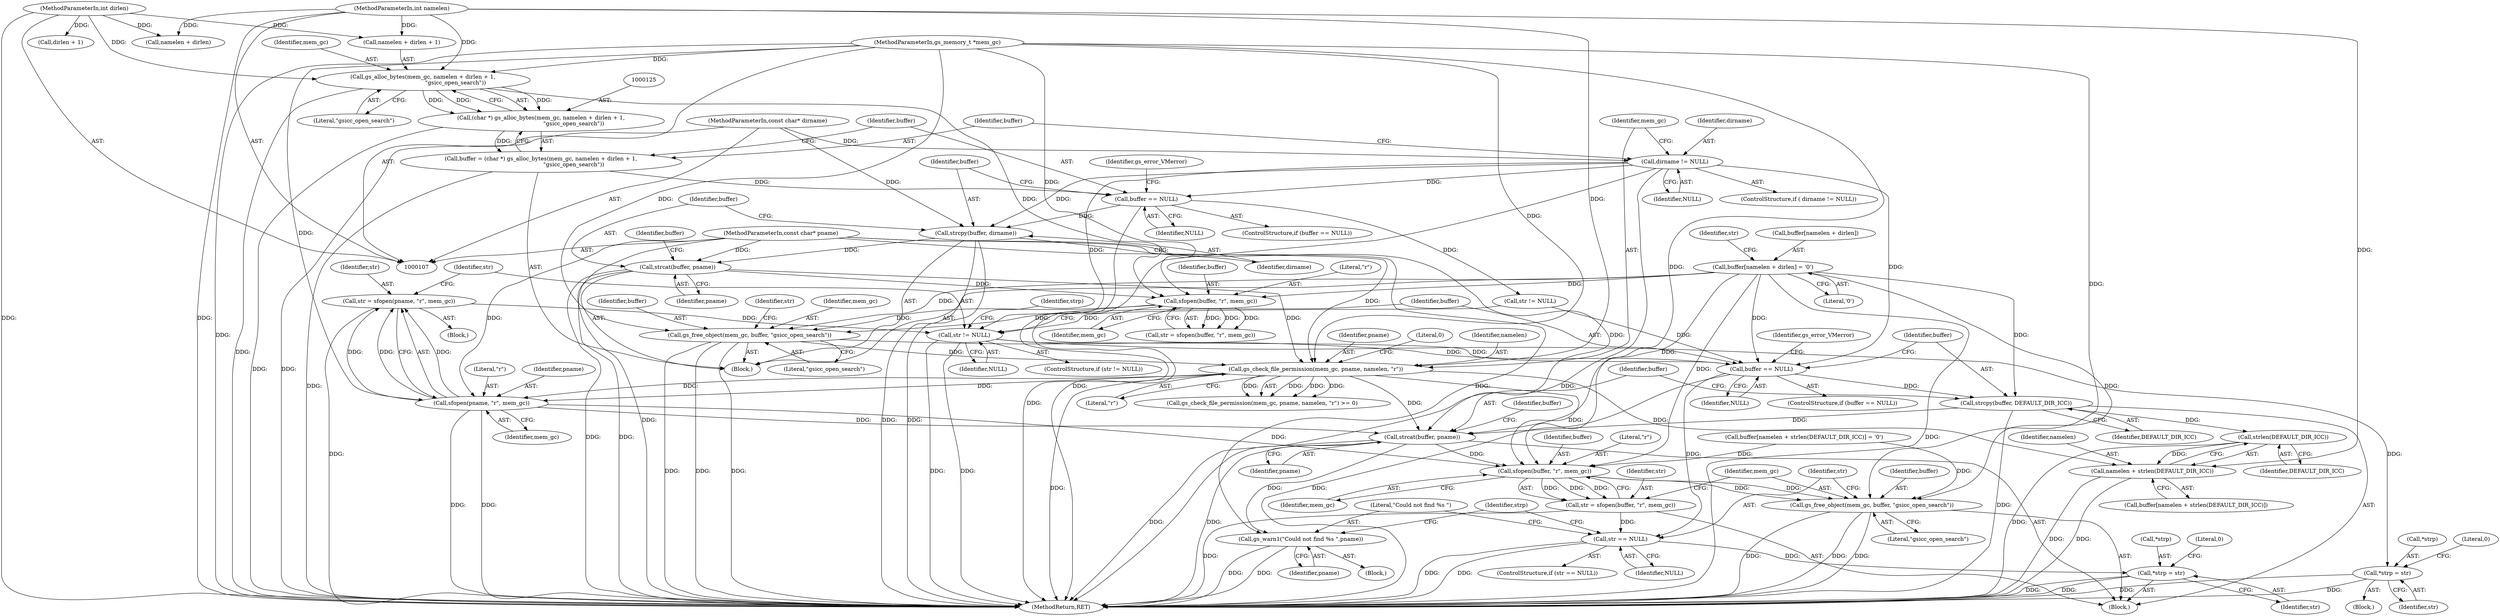 digraph "0_ghostscript_6d444c273da5499a4cd72f21cb6d4c9a5256807d@API" {
"1000183" [label="(Call,str = sfopen(pname, \"r\", mem_gc))"];
"1000185" [label="(Call,sfopen(pname, \"r\", mem_gc))"];
"1000176" [label="(Call,gs_check_file_permission(mem_gc, pname, namelen, \"r\"))"];
"1000159" [label="(Call,gs_free_object(mem_gc, buffer, \"gsicc_open_search\"))"];
"1000155" [label="(Call,sfopen(buffer, \"r\", mem_gc))"];
"1000143" [label="(Call,strcat(buffer, pname))"];
"1000140" [label="(Call,strcpy(buffer, dirname))"];
"1000135" [label="(Call,buffer == NULL)"];
"1000122" [label="(Call,buffer = (char *) gs_alloc_bytes(mem_gc, namelen + dirlen + 1,\n                                     \"gsicc_open_search\"))"];
"1000124" [label="(Call,(char *) gs_alloc_bytes(mem_gc, namelen + dirlen + 1,\n                                     \"gsicc_open_search\"))"];
"1000126" [label="(Call,gs_alloc_bytes(mem_gc, namelen + dirlen + 1,\n                                     \"gsicc_open_search\"))"];
"1000110" [label="(MethodParameterIn,gs_memory_t *mem_gc)"];
"1000109" [label="(MethodParameterIn,int namelen)"];
"1000112" [label="(MethodParameterIn,int dirlen)"];
"1000118" [label="(Call,dirname != NULL)"];
"1000111" [label="(MethodParameterIn,const char* dirname)"];
"1000108" [label="(MethodParameterIn,const char* pname)"];
"1000146" [label="(Call,buffer[namelen + dirlen] = '\0')"];
"1000190" [label="(Call,str != NULL)"];
"1000194" [label="(Call,*strp = str)"];
"1000201" [label="(Call,buffer == NULL)"];
"1000206" [label="(Call,strcpy(buffer, DEFAULT_DIR_ICC))"];
"1000209" [label="(Call,strcat(buffer, pname))"];
"1000222" [label="(Call,sfopen(buffer, \"r\", mem_gc))"];
"1000220" [label="(Call,str = sfopen(buffer, \"r\", mem_gc))"];
"1000231" [label="(Call,str == NULL)"];
"1000238" [label="(Call,*strp = str)"];
"1000226" [label="(Call,gs_free_object(mem_gc, buffer, \"gsicc_open_search\"))"];
"1000235" [label="(Call,gs_warn1(\"Could not find %s \",pname))"];
"1000217" [label="(Call,strlen(DEFAULT_DIR_ICC))"];
"1000215" [label="(Call,namelen + strlen(DEFAULT_DIR_ICC))"];
"1000161" [label="(Identifier,buffer)"];
"1000191" [label="(Identifier,str)"];
"1000149" [label="(Call,namelen + dirlen)"];
"1000217" [label="(Call,strlen(DEFAULT_DIR_ICC))"];
"1000153" [label="(Call,str = sfopen(buffer, \"r\", mem_gc))"];
"1000180" [label="(Literal,\"r\")"];
"1000194" [label="(Call,*strp = str)"];
"1000176" [label="(Call,gs_check_file_permission(mem_gc, pname, namelen, \"r\"))"];
"1000146" [label="(Call,buffer[namelen + dirlen] = '\0')"];
"1000144" [label="(Identifier,buffer)"];
"1000228" [label="(Identifier,buffer)"];
"1000145" [label="(Identifier,pname)"];
"1000154" [label="(Identifier,str)"];
"1000181" [label="(Literal,0)"];
"1000190" [label="(Call,str != NULL)"];
"1000126" [label="(Call,gs_alloc_bytes(mem_gc, namelen + dirlen + 1,\n                                     \"gsicc_open_search\"))"];
"1000119" [label="(Identifier,dirname)"];
"1000147" [label="(Call,buffer[namelen + dirlen])"];
"1000237" [label="(Identifier,pname)"];
"1000121" [label="(Block,)"];
"1000206" [label="(Call,strcpy(buffer, DEFAULT_DIR_ICC))"];
"1000139" [label="(Identifier,gs_error_VMerror)"];
"1000133" [label="(Literal,\"gsicc_open_search\")"];
"1000213" [label="(Call,buffer[namelen + strlen(DEFAULT_DIR_ICC)])"];
"1000137" [label="(Identifier,NULL)"];
"1000227" [label="(Identifier,mem_gc)"];
"1000238" [label="(Call,*strp = str)"];
"1000165" [label="(Identifier,str)"];
"1000159" [label="(Call,gs_free_object(mem_gc, buffer, \"gsicc_open_search\"))"];
"1000239" [label="(Call,*strp)"];
"1000183" [label="(Call,str = sfopen(pname, \"r\", mem_gc))"];
"1000244" [label="(MethodReturn,RET)"];
"1000141" [label="(Identifier,buffer)"];
"1000202" [label="(Identifier,buffer)"];
"1000193" [label="(Block,)"];
"1000216" [label="(Identifier,namelen)"];
"1000156" [label="(Identifier,buffer)"];
"1000177" [label="(Identifier,mem_gc)"];
"1000127" [label="(Identifier,mem_gc)"];
"1000224" [label="(Literal,\"r\")"];
"1000207" [label="(Identifier,buffer)"];
"1000188" [label="(Identifier,mem_gc)"];
"1000124" [label="(Call,(char *) gs_alloc_bytes(mem_gc, namelen + dirlen + 1,\n                                     \"gsicc_open_search\"))"];
"1000199" [label="(Literal,0)"];
"1000192" [label="(Identifier,NULL)"];
"1000226" [label="(Call,gs_free_object(mem_gc, buffer, \"gsicc_open_search\"))"];
"1000185" [label="(Call,sfopen(pname, \"r\", mem_gc))"];
"1000120" [label="(Identifier,NULL)"];
"1000208" [label="(Identifier,DEFAULT_DIR_ICC)"];
"1000215" [label="(Call,namelen + strlen(DEFAULT_DIR_ICC))"];
"1000230" [label="(ControlStructure,if (str == NULL))"];
"1000243" [label="(Literal,0)"];
"1000175" [label="(Call,gs_check_file_permission(mem_gc, pname, namelen, \"r\") >= 0)"];
"1000212" [label="(Call,buffer[namelen + strlen(DEFAULT_DIR_ICC)] = '\0')"];
"1000196" [label="(Identifier,strp)"];
"1000225" [label="(Identifier,mem_gc)"];
"1000160" [label="(Identifier,mem_gc)"];
"1000195" [label="(Call,*strp)"];
"1000234" [label="(Block,)"];
"1000182" [label="(Block,)"];
"1000223" [label="(Identifier,buffer)"];
"1000218" [label="(Identifier,DEFAULT_DIR_ICC)"];
"1000122" [label="(Call,buffer = (char *) gs_alloc_bytes(mem_gc, namelen + dirlen + 1,\n                                     \"gsicc_open_search\"))"];
"1000179" [label="(Identifier,namelen)"];
"1000189" [label="(ControlStructure,if (str != NULL))"];
"1000214" [label="(Identifier,buffer)"];
"1000241" [label="(Identifier,str)"];
"1000205" [label="(Identifier,gs_error_VMerror)"];
"1000221" [label="(Identifier,str)"];
"1000240" [label="(Identifier,strp)"];
"1000110" [label="(MethodParameterIn,gs_memory_t *mem_gc)"];
"1000187" [label="(Literal,\"r\")"];
"1000109" [label="(MethodParameterIn,int namelen)"];
"1000162" [label="(Literal,\"gsicc_open_search\")"];
"1000148" [label="(Identifier,buffer)"];
"1000184" [label="(Identifier,str)"];
"1000211" [label="(Identifier,pname)"];
"1000231" [label="(Call,str == NULL)"];
"1000142" [label="(Identifier,dirname)"];
"1000117" [label="(ControlStructure,if ( dirname != NULL))"];
"1000233" [label="(Identifier,NULL)"];
"1000143" [label="(Call,strcat(buffer, pname))"];
"1000128" [label="(Call,namelen + dirlen + 1)"];
"1000235" [label="(Call,gs_warn1(\"Could not find %s \",pname))"];
"1000186" [label="(Identifier,pname)"];
"1000135" [label="(Call,buffer == NULL)"];
"1000232" [label="(Identifier,str)"];
"1000197" [label="(Identifier,str)"];
"1000164" [label="(Call,str != NULL)"];
"1000210" [label="(Identifier,buffer)"];
"1000229" [label="(Literal,\"gsicc_open_search\")"];
"1000155" [label="(Call,sfopen(buffer, \"r\", mem_gc))"];
"1000203" [label="(Identifier,NULL)"];
"1000201" [label="(Call,buffer == NULL)"];
"1000236" [label="(Literal,\"Could not find %s \")"];
"1000157" [label="(Literal,\"r\")"];
"1000123" [label="(Identifier,buffer)"];
"1000136" [label="(Identifier,buffer)"];
"1000112" [label="(MethodParameterIn,int dirlen)"];
"1000114" [label="(Block,)"];
"1000220" [label="(Call,str = sfopen(buffer, \"r\", mem_gc))"];
"1000158" [label="(Identifier,mem_gc)"];
"1000200" [label="(ControlStructure,if (buffer == NULL))"];
"1000152" [label="(Literal,'\0')"];
"1000209" [label="(Call,strcat(buffer, pname))"];
"1000222" [label="(Call,sfopen(buffer, \"r\", mem_gc))"];
"1000178" [label="(Identifier,pname)"];
"1000130" [label="(Call,dirlen + 1)"];
"1000108" [label="(MethodParameterIn,const char* pname)"];
"1000140" [label="(Call,strcpy(buffer, dirname))"];
"1000134" [label="(ControlStructure,if (buffer == NULL))"];
"1000111" [label="(MethodParameterIn,const char* dirname)"];
"1000118" [label="(Call,dirname != NULL)"];
"1000183" -> "1000182"  [label="AST: "];
"1000183" -> "1000185"  [label="CFG: "];
"1000184" -> "1000183"  [label="AST: "];
"1000185" -> "1000183"  [label="AST: "];
"1000191" -> "1000183"  [label="CFG: "];
"1000183" -> "1000244"  [label="DDG: "];
"1000185" -> "1000183"  [label="DDG: "];
"1000185" -> "1000183"  [label="DDG: "];
"1000185" -> "1000183"  [label="DDG: "];
"1000183" -> "1000190"  [label="DDG: "];
"1000185" -> "1000188"  [label="CFG: "];
"1000186" -> "1000185"  [label="AST: "];
"1000187" -> "1000185"  [label="AST: "];
"1000188" -> "1000185"  [label="AST: "];
"1000185" -> "1000244"  [label="DDG: "];
"1000185" -> "1000244"  [label="DDG: "];
"1000176" -> "1000185"  [label="DDG: "];
"1000176" -> "1000185"  [label="DDG: "];
"1000108" -> "1000185"  [label="DDG: "];
"1000110" -> "1000185"  [label="DDG: "];
"1000185" -> "1000209"  [label="DDG: "];
"1000185" -> "1000222"  [label="DDG: "];
"1000176" -> "1000175"  [label="AST: "];
"1000176" -> "1000180"  [label="CFG: "];
"1000177" -> "1000176"  [label="AST: "];
"1000178" -> "1000176"  [label="AST: "];
"1000179" -> "1000176"  [label="AST: "];
"1000180" -> "1000176"  [label="AST: "];
"1000181" -> "1000176"  [label="CFG: "];
"1000176" -> "1000244"  [label="DDG: "];
"1000176" -> "1000175"  [label="DDG: "];
"1000176" -> "1000175"  [label="DDG: "];
"1000176" -> "1000175"  [label="DDG: "];
"1000176" -> "1000175"  [label="DDG: "];
"1000159" -> "1000176"  [label="DDG: "];
"1000110" -> "1000176"  [label="DDG: "];
"1000143" -> "1000176"  [label="DDG: "];
"1000108" -> "1000176"  [label="DDG: "];
"1000109" -> "1000176"  [label="DDG: "];
"1000176" -> "1000209"  [label="DDG: "];
"1000176" -> "1000215"  [label="DDG: "];
"1000176" -> "1000222"  [label="DDG: "];
"1000159" -> "1000121"  [label="AST: "];
"1000159" -> "1000162"  [label="CFG: "];
"1000160" -> "1000159"  [label="AST: "];
"1000161" -> "1000159"  [label="AST: "];
"1000162" -> "1000159"  [label="AST: "];
"1000165" -> "1000159"  [label="CFG: "];
"1000159" -> "1000244"  [label="DDG: "];
"1000159" -> "1000244"  [label="DDG: "];
"1000159" -> "1000244"  [label="DDG: "];
"1000155" -> "1000159"  [label="DDG: "];
"1000155" -> "1000159"  [label="DDG: "];
"1000110" -> "1000159"  [label="DDG: "];
"1000146" -> "1000159"  [label="DDG: "];
"1000159" -> "1000201"  [label="DDG: "];
"1000155" -> "1000153"  [label="AST: "];
"1000155" -> "1000158"  [label="CFG: "];
"1000156" -> "1000155"  [label="AST: "];
"1000157" -> "1000155"  [label="AST: "];
"1000158" -> "1000155"  [label="AST: "];
"1000153" -> "1000155"  [label="CFG: "];
"1000155" -> "1000153"  [label="DDG: "];
"1000155" -> "1000153"  [label="DDG: "];
"1000155" -> "1000153"  [label="DDG: "];
"1000143" -> "1000155"  [label="DDG: "];
"1000146" -> "1000155"  [label="DDG: "];
"1000126" -> "1000155"  [label="DDG: "];
"1000110" -> "1000155"  [label="DDG: "];
"1000143" -> "1000121"  [label="AST: "];
"1000143" -> "1000145"  [label="CFG: "];
"1000144" -> "1000143"  [label="AST: "];
"1000145" -> "1000143"  [label="AST: "];
"1000148" -> "1000143"  [label="CFG: "];
"1000143" -> "1000244"  [label="DDG: "];
"1000143" -> "1000244"  [label="DDG: "];
"1000140" -> "1000143"  [label="DDG: "];
"1000108" -> "1000143"  [label="DDG: "];
"1000140" -> "1000121"  [label="AST: "];
"1000140" -> "1000142"  [label="CFG: "];
"1000141" -> "1000140"  [label="AST: "];
"1000142" -> "1000140"  [label="AST: "];
"1000144" -> "1000140"  [label="CFG: "];
"1000140" -> "1000244"  [label="DDG: "];
"1000140" -> "1000244"  [label="DDG: "];
"1000135" -> "1000140"  [label="DDG: "];
"1000118" -> "1000140"  [label="DDG: "];
"1000111" -> "1000140"  [label="DDG: "];
"1000135" -> "1000134"  [label="AST: "];
"1000135" -> "1000137"  [label="CFG: "];
"1000136" -> "1000135"  [label="AST: "];
"1000137" -> "1000135"  [label="AST: "];
"1000139" -> "1000135"  [label="CFG: "];
"1000141" -> "1000135"  [label="CFG: "];
"1000135" -> "1000244"  [label="DDG: "];
"1000122" -> "1000135"  [label="DDG: "];
"1000118" -> "1000135"  [label="DDG: "];
"1000135" -> "1000164"  [label="DDG: "];
"1000122" -> "1000121"  [label="AST: "];
"1000122" -> "1000124"  [label="CFG: "];
"1000123" -> "1000122"  [label="AST: "];
"1000124" -> "1000122"  [label="AST: "];
"1000136" -> "1000122"  [label="CFG: "];
"1000122" -> "1000244"  [label="DDG: "];
"1000124" -> "1000122"  [label="DDG: "];
"1000124" -> "1000126"  [label="CFG: "];
"1000125" -> "1000124"  [label="AST: "];
"1000126" -> "1000124"  [label="AST: "];
"1000124" -> "1000244"  [label="DDG: "];
"1000126" -> "1000124"  [label="DDG: "];
"1000126" -> "1000124"  [label="DDG: "];
"1000126" -> "1000124"  [label="DDG: "];
"1000126" -> "1000133"  [label="CFG: "];
"1000127" -> "1000126"  [label="AST: "];
"1000128" -> "1000126"  [label="AST: "];
"1000133" -> "1000126"  [label="AST: "];
"1000126" -> "1000244"  [label="DDG: "];
"1000110" -> "1000126"  [label="DDG: "];
"1000109" -> "1000126"  [label="DDG: "];
"1000112" -> "1000126"  [label="DDG: "];
"1000110" -> "1000107"  [label="AST: "];
"1000110" -> "1000244"  [label="DDG: "];
"1000110" -> "1000222"  [label="DDG: "];
"1000110" -> "1000226"  [label="DDG: "];
"1000109" -> "1000107"  [label="AST: "];
"1000109" -> "1000244"  [label="DDG: "];
"1000109" -> "1000128"  [label="DDG: "];
"1000109" -> "1000149"  [label="DDG: "];
"1000109" -> "1000215"  [label="DDG: "];
"1000112" -> "1000107"  [label="AST: "];
"1000112" -> "1000244"  [label="DDG: "];
"1000112" -> "1000128"  [label="DDG: "];
"1000112" -> "1000130"  [label="DDG: "];
"1000112" -> "1000149"  [label="DDG: "];
"1000118" -> "1000117"  [label="AST: "];
"1000118" -> "1000120"  [label="CFG: "];
"1000119" -> "1000118"  [label="AST: "];
"1000120" -> "1000118"  [label="AST: "];
"1000123" -> "1000118"  [label="CFG: "];
"1000177" -> "1000118"  [label="CFG: "];
"1000118" -> "1000244"  [label="DDG: "];
"1000118" -> "1000244"  [label="DDG: "];
"1000111" -> "1000118"  [label="DDG: "];
"1000118" -> "1000190"  [label="DDG: "];
"1000118" -> "1000201"  [label="DDG: "];
"1000111" -> "1000107"  [label="AST: "];
"1000111" -> "1000244"  [label="DDG: "];
"1000108" -> "1000107"  [label="AST: "];
"1000108" -> "1000244"  [label="DDG: "];
"1000108" -> "1000209"  [label="DDG: "];
"1000108" -> "1000235"  [label="DDG: "];
"1000146" -> "1000121"  [label="AST: "];
"1000146" -> "1000152"  [label="CFG: "];
"1000147" -> "1000146"  [label="AST: "];
"1000152" -> "1000146"  [label="AST: "];
"1000154" -> "1000146"  [label="CFG: "];
"1000146" -> "1000244"  [label="DDG: "];
"1000146" -> "1000201"  [label="DDG: "];
"1000146" -> "1000206"  [label="DDG: "];
"1000146" -> "1000209"  [label="DDG: "];
"1000146" -> "1000222"  [label="DDG: "];
"1000146" -> "1000226"  [label="DDG: "];
"1000190" -> "1000189"  [label="AST: "];
"1000190" -> "1000192"  [label="CFG: "];
"1000191" -> "1000190"  [label="AST: "];
"1000192" -> "1000190"  [label="AST: "];
"1000196" -> "1000190"  [label="CFG: "];
"1000202" -> "1000190"  [label="CFG: "];
"1000190" -> "1000244"  [label="DDG: "];
"1000190" -> "1000244"  [label="DDG: "];
"1000164" -> "1000190"  [label="DDG: "];
"1000190" -> "1000194"  [label="DDG: "];
"1000190" -> "1000201"  [label="DDG: "];
"1000194" -> "1000193"  [label="AST: "];
"1000194" -> "1000197"  [label="CFG: "];
"1000195" -> "1000194"  [label="AST: "];
"1000197" -> "1000194"  [label="AST: "];
"1000199" -> "1000194"  [label="CFG: "];
"1000194" -> "1000244"  [label="DDG: "];
"1000194" -> "1000244"  [label="DDG: "];
"1000201" -> "1000200"  [label="AST: "];
"1000201" -> "1000203"  [label="CFG: "];
"1000202" -> "1000201"  [label="AST: "];
"1000203" -> "1000201"  [label="AST: "];
"1000205" -> "1000201"  [label="CFG: "];
"1000207" -> "1000201"  [label="CFG: "];
"1000201" -> "1000244"  [label="DDG: "];
"1000164" -> "1000201"  [label="DDG: "];
"1000201" -> "1000206"  [label="DDG: "];
"1000201" -> "1000231"  [label="DDG: "];
"1000206" -> "1000114"  [label="AST: "];
"1000206" -> "1000208"  [label="CFG: "];
"1000207" -> "1000206"  [label="AST: "];
"1000208" -> "1000206"  [label="AST: "];
"1000210" -> "1000206"  [label="CFG: "];
"1000206" -> "1000244"  [label="DDG: "];
"1000206" -> "1000209"  [label="DDG: "];
"1000206" -> "1000217"  [label="DDG: "];
"1000209" -> "1000114"  [label="AST: "];
"1000209" -> "1000211"  [label="CFG: "];
"1000210" -> "1000209"  [label="AST: "];
"1000211" -> "1000209"  [label="AST: "];
"1000214" -> "1000209"  [label="CFG: "];
"1000209" -> "1000244"  [label="DDG: "];
"1000209" -> "1000244"  [label="DDG: "];
"1000209" -> "1000222"  [label="DDG: "];
"1000209" -> "1000235"  [label="DDG: "];
"1000222" -> "1000220"  [label="AST: "];
"1000222" -> "1000225"  [label="CFG: "];
"1000223" -> "1000222"  [label="AST: "];
"1000224" -> "1000222"  [label="AST: "];
"1000225" -> "1000222"  [label="AST: "];
"1000220" -> "1000222"  [label="CFG: "];
"1000222" -> "1000220"  [label="DDG: "];
"1000222" -> "1000220"  [label="DDG: "];
"1000222" -> "1000220"  [label="DDG: "];
"1000212" -> "1000222"  [label="DDG: "];
"1000222" -> "1000226"  [label="DDG: "];
"1000222" -> "1000226"  [label="DDG: "];
"1000220" -> "1000114"  [label="AST: "];
"1000221" -> "1000220"  [label="AST: "];
"1000227" -> "1000220"  [label="CFG: "];
"1000220" -> "1000244"  [label="DDG: "];
"1000220" -> "1000231"  [label="DDG: "];
"1000231" -> "1000230"  [label="AST: "];
"1000231" -> "1000233"  [label="CFG: "];
"1000232" -> "1000231"  [label="AST: "];
"1000233" -> "1000231"  [label="AST: "];
"1000236" -> "1000231"  [label="CFG: "];
"1000240" -> "1000231"  [label="CFG: "];
"1000231" -> "1000244"  [label="DDG: "];
"1000231" -> "1000244"  [label="DDG: "];
"1000231" -> "1000238"  [label="DDG: "];
"1000238" -> "1000114"  [label="AST: "];
"1000238" -> "1000241"  [label="CFG: "];
"1000239" -> "1000238"  [label="AST: "];
"1000241" -> "1000238"  [label="AST: "];
"1000243" -> "1000238"  [label="CFG: "];
"1000238" -> "1000244"  [label="DDG: "];
"1000238" -> "1000244"  [label="DDG: "];
"1000226" -> "1000114"  [label="AST: "];
"1000226" -> "1000229"  [label="CFG: "];
"1000227" -> "1000226"  [label="AST: "];
"1000228" -> "1000226"  [label="AST: "];
"1000229" -> "1000226"  [label="AST: "];
"1000232" -> "1000226"  [label="CFG: "];
"1000226" -> "1000244"  [label="DDG: "];
"1000226" -> "1000244"  [label="DDG: "];
"1000226" -> "1000244"  [label="DDG: "];
"1000212" -> "1000226"  [label="DDG: "];
"1000235" -> "1000234"  [label="AST: "];
"1000235" -> "1000237"  [label="CFG: "];
"1000236" -> "1000235"  [label="AST: "];
"1000237" -> "1000235"  [label="AST: "];
"1000240" -> "1000235"  [label="CFG: "];
"1000235" -> "1000244"  [label="DDG: "];
"1000235" -> "1000244"  [label="DDG: "];
"1000217" -> "1000215"  [label="AST: "];
"1000217" -> "1000218"  [label="CFG: "];
"1000218" -> "1000217"  [label="AST: "];
"1000215" -> "1000217"  [label="CFG: "];
"1000217" -> "1000244"  [label="DDG: "];
"1000217" -> "1000215"  [label="DDG: "];
"1000215" -> "1000213"  [label="AST: "];
"1000216" -> "1000215"  [label="AST: "];
"1000213" -> "1000215"  [label="CFG: "];
"1000215" -> "1000244"  [label="DDG: "];
"1000215" -> "1000244"  [label="DDG: "];
}
